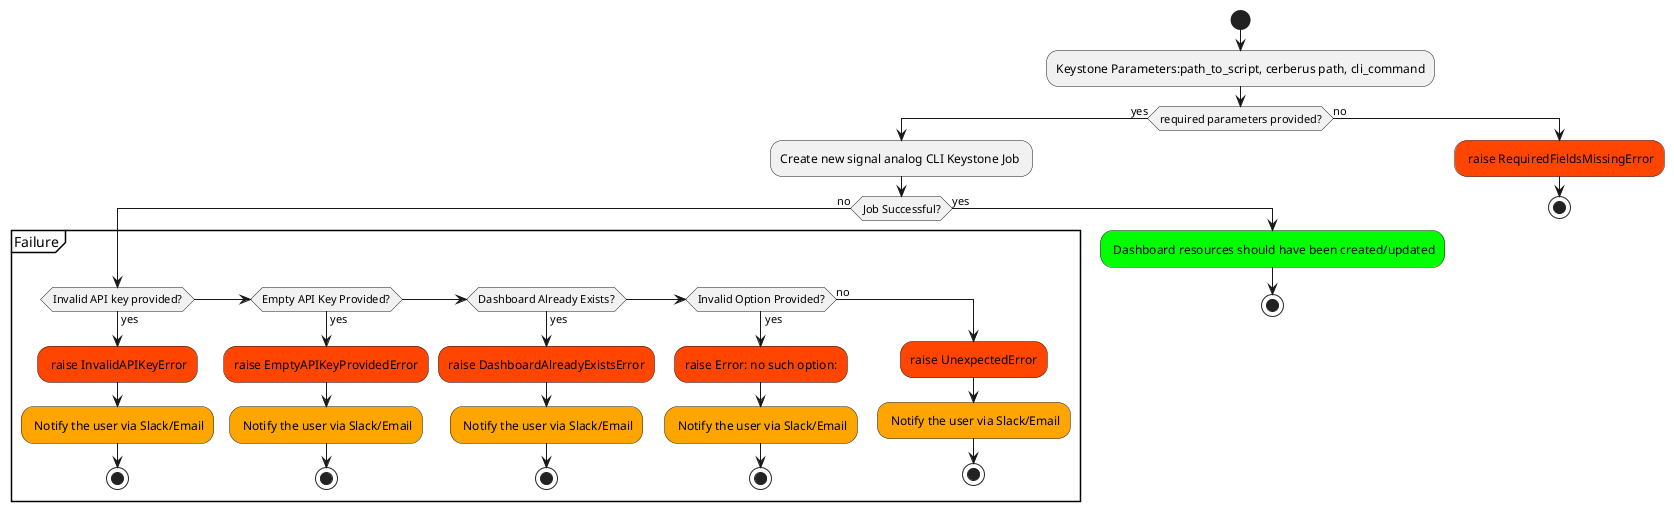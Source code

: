 @startuml
start
  :Keystone Parameters:path_to_script, cerberus path, cli_command;
  if (required parameters provided?) then (yes)
    :Create new signal analog CLI Keystone Job ;
    if (Job Successful?) then (no)
        partition Failure {
            if (Invalid API key provided?) then (yes)
                #OrangeRed: raise InvalidAPIKeyError;
                #Orange: Notify the user via Slack/Email;
                stop
            elseif (Empty API Key Provided?) then (yes)
                #OrangeRed:raise EmptyAPIKeyProvidedError;
                #Orange: Notify the user via Slack/Email;
                stop
            elseif (Dashboard Already Exists?) then (yes)
                #OrangeRed:raise DashboardAlreadyExistsError;
                #Orange: Notify the user via Slack/Email;
                stop
            elseif (Invalid Option Provided?) then (yes)
                #OrangeRed:raise Error: no such option:;
                #Orange: Notify the user via Slack/Email;
                stop
            else (no)
                #OrangeRed:raise UnexpectedError;
                #Orange: Notify the user via Slack/Email;
                stop
            endif
            }
    else (yes)
        #Lime: Dashboard resources should have been created/updated;
        stop
    endif
  else (no)
    #OrangeRed: raise RequiredFieldsMissingError;
      stop
  endif
@enduml
